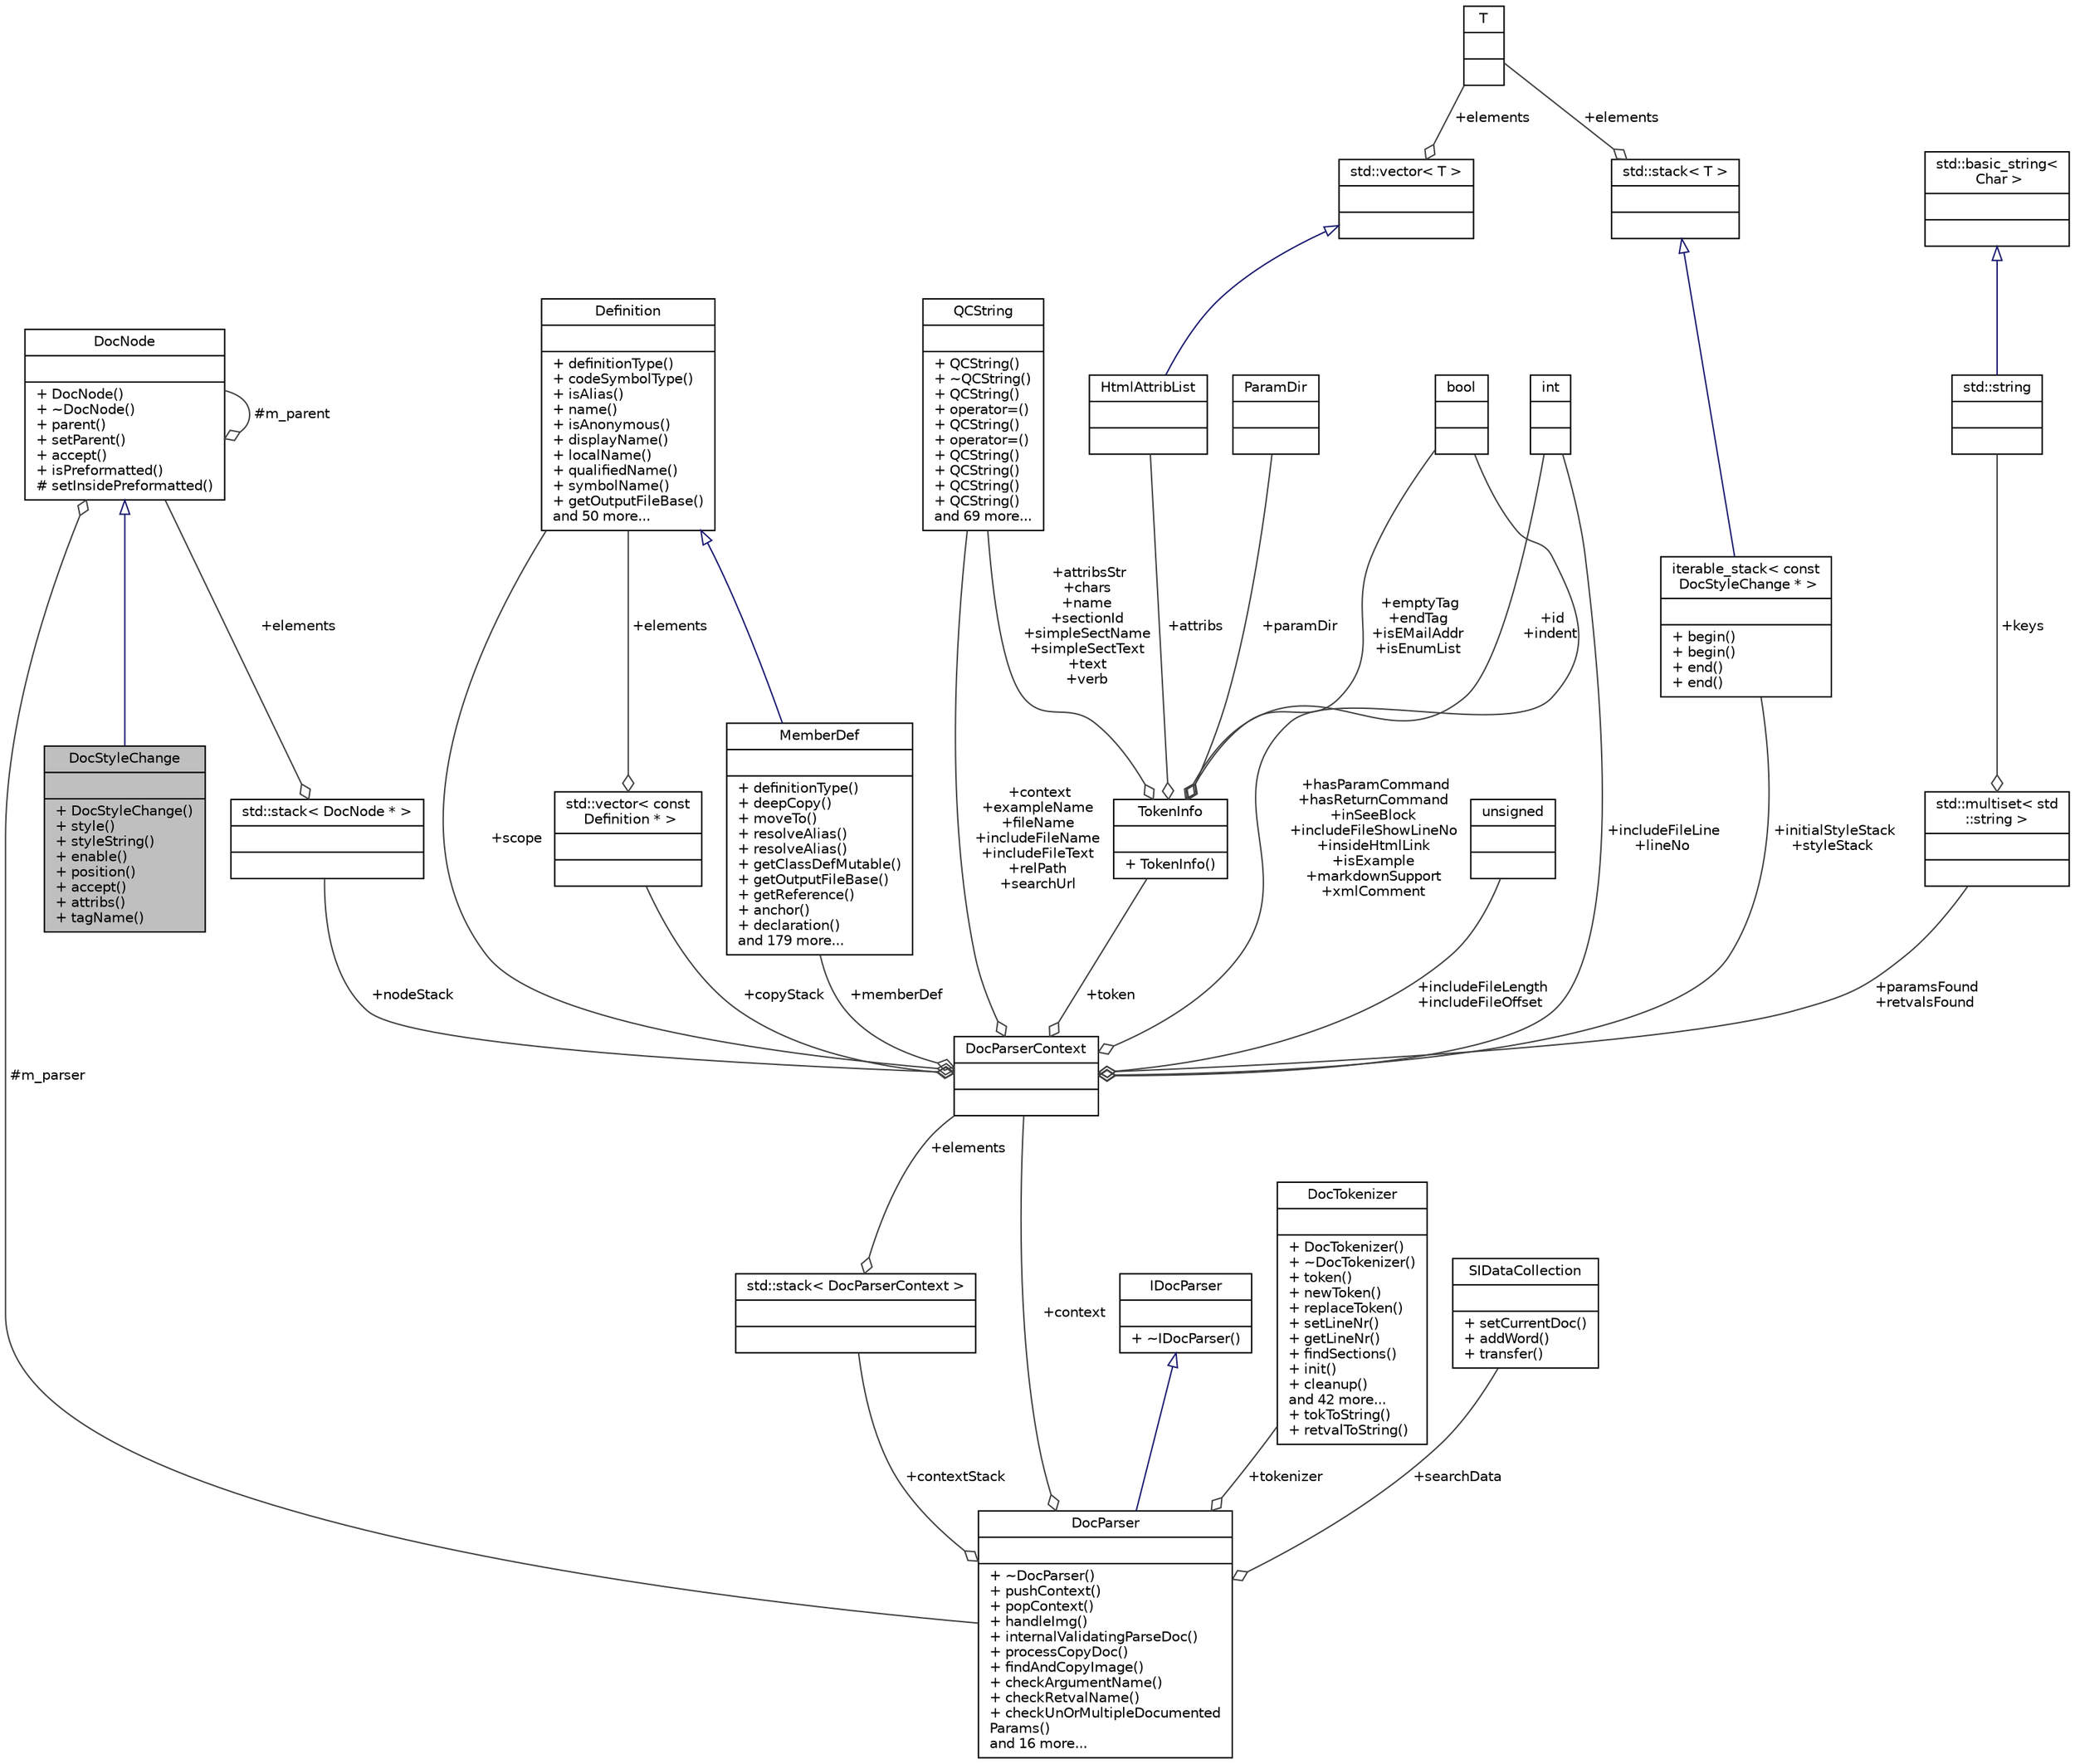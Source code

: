 digraph "DocStyleChange"
{
 // LATEX_PDF_SIZE
  edge [fontname="Helvetica",fontsize="10",labelfontname="Helvetica",labelfontsize="10"];
  node [fontname="Helvetica",fontsize="10",shape=record];
  Node1 [label="{DocStyleChange\n||+ DocStyleChange()\l+ style()\l+ styleString()\l+ enable()\l+ position()\l+ accept()\l+ attribs()\l+ tagName()\l}",height=0.2,width=0.4,color="black", fillcolor="grey75", style="filled", fontcolor="black",tooltip=" "];
  Node2 -> Node1 [dir="back",color="midnightblue",fontsize="10",style="solid",arrowtail="onormal"];
  Node2 [label="{DocNode\n||+ DocNode()\l+ ~DocNode()\l+ parent()\l+ setParent()\l+ accept()\l+ isPreformatted()\l# setInsidePreformatted()\l}",height=0.2,width=0.4,color="black", fillcolor="white", style="filled",URL="$classDocNode.html",tooltip=" "];
  Node2 -> Node2 [color="grey25",fontsize="10",style="solid",label=" #m_parent" ,arrowhead="odiamond"];
  Node3 -> Node2 [color="grey25",fontsize="10",style="solid",label=" #m_parser" ,arrowhead="odiamond"];
  Node3 [label="{DocParser\n||+ ~DocParser()\l+ pushContext()\l+ popContext()\l+ handleImg()\l+ internalValidatingParseDoc()\l+ processCopyDoc()\l+ findAndCopyImage()\l+ checkArgumentName()\l+ checkRetvalName()\l+ checkUnOrMultipleDocumented\lParams()\land 16 more...\l}",height=0.2,width=0.4,color="black", fillcolor="white", style="filled",URL="$classDocParser.html",tooltip=" "];
  Node4 -> Node3 [dir="back",color="midnightblue",fontsize="10",style="solid",arrowtail="onormal"];
  Node4 [label="{IDocParser\n||+ ~IDocParser()\l}",height=0.2,width=0.4,color="black", fillcolor="white", style="filled",URL="$classIDocParser.html",tooltip=" "];
  Node5 -> Node3 [color="grey25",fontsize="10",style="solid",label=" +contextStack" ,arrowhead="odiamond"];
  Node5 [label="{std::stack\< DocParserContext \>\n||}",height=0.2,width=0.4,color="black", fillcolor="white", style="filled",tooltip=" "];
  Node6 -> Node5 [color="grey25",fontsize="10",style="solid",label=" +elements" ,arrowhead="odiamond"];
  Node6 [label="{DocParserContext\n||}",height=0.2,width=0.4,color="black", fillcolor="white", style="filled",URL="$structDocParserContext.html",tooltip=" "];
  Node7 -> Node6 [color="grey25",fontsize="10",style="solid",label=" +scope" ,arrowhead="odiamond"];
  Node7 [label="{Definition\n||+ definitionType()\l+ codeSymbolType()\l+ isAlias()\l+ name()\l+ isAnonymous()\l+ displayName()\l+ localName()\l+ qualifiedName()\l+ symbolName()\l+ getOutputFileBase()\land 50 more...\l}",height=0.2,width=0.4,color="black", fillcolor="white", style="filled",URL="$classDefinition.html",tooltip=" "];
  Node8 -> Node6 [color="grey25",fontsize="10",style="solid",label=" +context\n+exampleName\n+fileName\n+includeFileName\n+includeFileText\n+relPath\n+searchUrl" ,arrowhead="odiamond"];
  Node8 [label="{QCString\n||+ QCString()\l+ ~QCString()\l+ QCString()\l+ operator=()\l+ QCString()\l+ operator=()\l+ QCString()\l+ QCString()\l+ QCString()\l+ QCString()\land 69 more...\l}",height=0.2,width=0.4,color="black", fillcolor="white", style="filled",URL="$classQCString.html",tooltip=" "];
  Node9 -> Node6 [color="grey25",fontsize="10",style="solid",label=" +hasParamCommand\n+hasReturnCommand\n+inSeeBlock\n+includeFileShowLineNo\n+insideHtmlLink\n+isExample\n+markdownSupport\n+xmlComment" ,arrowhead="odiamond"];
  Node9 [label="{bool\n||}",height=0.2,width=0.4,color="black", fillcolor="white", style="filled",tooltip=" "];
  Node10 -> Node6 [color="grey25",fontsize="10",style="solid",label=" +nodeStack" ,arrowhead="odiamond"];
  Node10 [label="{std::stack\< DocNode * \>\n||}",height=0.2,width=0.4,color="black", fillcolor="white", style="filled",tooltip=" "];
  Node2 -> Node10 [color="grey25",fontsize="10",style="solid",label=" +elements" ,arrowhead="odiamond"];
  Node11 -> Node6 [color="grey25",fontsize="10",style="solid",label=" +initialStyleStack\n+styleStack" ,arrowhead="odiamond"];
  Node11 [label="{iterable_stack\< const\l DocStyleChange * \>\n||+ begin()\l+ begin()\l+ end()\l+ end()\l}",height=0.2,width=0.4,color="black", fillcolor="white", style="filled",URL="$classiterable__stack.html",tooltip=" "];
  Node12 -> Node11 [dir="back",color="midnightblue",fontsize="10",style="solid",arrowtail="onormal"];
  Node12 [label="{std::stack\< T \>\n||}",height=0.2,width=0.4,color="black", fillcolor="white", style="filled",tooltip=" "];
  Node13 -> Node12 [color="grey25",fontsize="10",style="solid",label=" +elements" ,arrowhead="odiamond"];
  Node13 [label="{T\n||}",height=0.2,width=0.4,color="black", fillcolor="white", style="filled",tooltip=" "];
  Node14 -> Node6 [color="grey25",fontsize="10",style="solid",label=" +copyStack" ,arrowhead="odiamond"];
  Node14 [label="{std::vector\< const\l Definition * \>\n||}",height=0.2,width=0.4,color="black", fillcolor="white", style="filled",tooltip=" "];
  Node7 -> Node14 [color="grey25",fontsize="10",style="solid",label=" +elements" ,arrowhead="odiamond"];
  Node15 -> Node6 [color="grey25",fontsize="10",style="solid",label=" +paramsFound\n+retvalsFound" ,arrowhead="odiamond"];
  Node15 [label="{std::multiset\< std\l::string \>\n||}",height=0.2,width=0.4,color="black", fillcolor="white", style="filled",tooltip=" "];
  Node16 -> Node15 [color="grey25",fontsize="10",style="solid",label=" +keys" ,arrowhead="odiamond"];
  Node16 [label="{std::string\n||}",height=0.2,width=0.4,color="black", fillcolor="white", style="filled",tooltip=" "];
  Node17 -> Node16 [dir="back",color="midnightblue",fontsize="10",style="solid",arrowtail="onormal"];
  Node17 [label="{std::basic_string\<\l Char \>\n||}",height=0.2,width=0.4,color="black", fillcolor="white", style="filled",tooltip=" "];
  Node18 -> Node6 [color="grey25",fontsize="10",style="solid",label=" +memberDef" ,arrowhead="odiamond"];
  Node18 [label="{MemberDef\n||+ definitionType()\l+ deepCopy()\l+ moveTo()\l+ resolveAlias()\l+ resolveAlias()\l+ getClassDefMutable()\l+ getOutputFileBase()\l+ getReference()\l+ anchor()\l+ declaration()\land 179 more...\l}",height=0.2,width=0.4,color="black", fillcolor="white", style="filled",URL="$classMemberDef.html",tooltip=" "];
  Node7 -> Node18 [dir="back",color="midnightblue",fontsize="10",style="solid",arrowtail="onormal"];
  Node19 -> Node6 [color="grey25",fontsize="10",style="solid",label=" +includeFileLength\n+includeFileOffset" ,arrowhead="odiamond"];
  Node19 [label="{unsigned\n||}",height=0.2,width=0.4,color="black", fillcolor="white", style="filled",tooltip=" "];
  Node20 -> Node6 [color="grey25",fontsize="10",style="solid",label=" +includeFileLine\n+lineNo" ,arrowhead="odiamond"];
  Node20 [label="{int\n||}",height=0.2,width=0.4,color="black", fillcolor="white", style="filled",URL="$classint.html",tooltip=" "];
  Node21 -> Node6 [color="grey25",fontsize="10",style="solid",label=" +token" ,arrowhead="odiamond"];
  Node21 [label="{TokenInfo\n||+ TokenInfo()\l}",height=0.2,width=0.4,color="black", fillcolor="white", style="filled",URL="$structTokenInfo.html",tooltip="Data associated with a token used by the comment block parser."];
  Node8 -> Node21 [color="grey25",fontsize="10",style="solid",label=" +attribsStr\n+chars\n+name\n+sectionId\n+simpleSectName\n+simpleSectText\n+text\n+verb" ,arrowhead="odiamond"];
  Node9 -> Node21 [color="grey25",fontsize="10",style="solid",label=" +emptyTag\n+endTag\n+isEMailAddr\n+isEnumList" ,arrowhead="odiamond"];
  Node20 -> Node21 [color="grey25",fontsize="10",style="solid",label=" +id\n+indent" ,arrowhead="odiamond"];
  Node22 -> Node21 [color="grey25",fontsize="10",style="solid",label=" +attribs" ,arrowhead="odiamond"];
  Node22 [label="{HtmlAttribList\n||}",height=0.2,width=0.4,color="black", fillcolor="white", style="filled",URL="$classHtmlAttribList.html",tooltip="Class representing a list of HTML attributes."];
  Node23 -> Node22 [dir="back",color="midnightblue",fontsize="10",style="solid",arrowtail="onormal"];
  Node23 [label="{std::vector\< T \>\n||}",height=0.2,width=0.4,color="black", fillcolor="white", style="filled",tooltip=" "];
  Node13 -> Node23 [color="grey25",fontsize="10",style="solid",label=" +elements" ,arrowhead="odiamond"];
  Node24 -> Node21 [color="grey25",fontsize="10",style="solid",label=" +paramDir" ,arrowhead="odiamond"];
  Node24 [label="{ParamDir\n||}",height=0.2,width=0.4,color="black", fillcolor="white", style="filled",tooltip=" "];
  Node6 -> Node3 [color="grey25",fontsize="10",style="solid",label=" +context" ,arrowhead="odiamond"];
  Node25 -> Node3 [color="grey25",fontsize="10",style="solid",label=" +tokenizer" ,arrowhead="odiamond"];
  Node25 [label="{DocTokenizer\n||+ DocTokenizer()\l+ ~DocTokenizer()\l+ token()\l+ newToken()\l+ replaceToken()\l+ setLineNr()\l+ getLineNr()\l+ findSections()\l+ init()\l+ cleanup()\land 42 more...\l+ tokToString()\l+ retvalToString()\l}",height=0.2,width=0.4,color="black", fillcolor="white", style="filled",URL="$classDocTokenizer.html",tooltip=" "];
  Node26 -> Node3 [color="grey25",fontsize="10",style="solid",label=" +searchData" ,arrowhead="odiamond"];
  Node26 [label="{SIDataCollection\n||+ setCurrentDoc()\l+ addWord()\l+ transfer()\l}",height=0.2,width=0.4,color="black", fillcolor="white", style="filled",URL="$classSIDataCollection.html",tooltip=" "];
}
